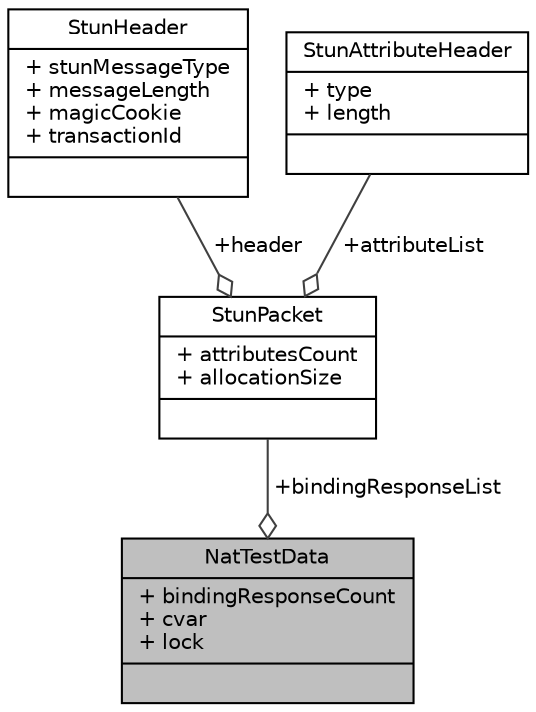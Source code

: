digraph "NatTestData"
{
 // LATEX_PDF_SIZE
  edge [fontname="Helvetica",fontsize="10",labelfontname="Helvetica",labelfontsize="10"];
  node [fontname="Helvetica",fontsize="10",shape=record];
  Node1 [label="{NatTestData\n|+ bindingResponseCount\l+ cvar\l+ lock\l|}",height=0.2,width=0.4,color="black", fillcolor="grey75", style="filled", fontcolor="black",tooltip=" "];
  Node2 -> Node1 [color="grey25",fontsize="10",style="solid",label=" +bindingResponseList" ,arrowhead="odiamond",fontname="Helvetica"];
  Node2 [label="{StunPacket\n|+ attributesCount\l+ allocationSize\l|}",height=0.2,width=0.4,color="black", fillcolor="white", style="filled",URL="$structStunPacket.html",tooltip=" "];
  Node3 -> Node2 [color="grey25",fontsize="10",style="solid",label=" +header" ,arrowhead="odiamond",fontname="Helvetica"];
  Node3 [label="{StunHeader\n|+ stunMessageType\l+ messageLength\l+ magicCookie\l+ transactionId\l|}",height=0.2,width=0.4,color="black", fillcolor="white", style="filled",URL="$structStunHeader.html",tooltip=" "];
  Node4 -> Node2 [color="grey25",fontsize="10",style="solid",label=" +attributeList" ,arrowhead="odiamond",fontname="Helvetica"];
  Node4 [label="{StunAttributeHeader\n|+ type\l+ length\l|}",height=0.2,width=0.4,color="black", fillcolor="white", style="filled",URL="$structStunAttributeHeader.html",tooltip=" "];
}
